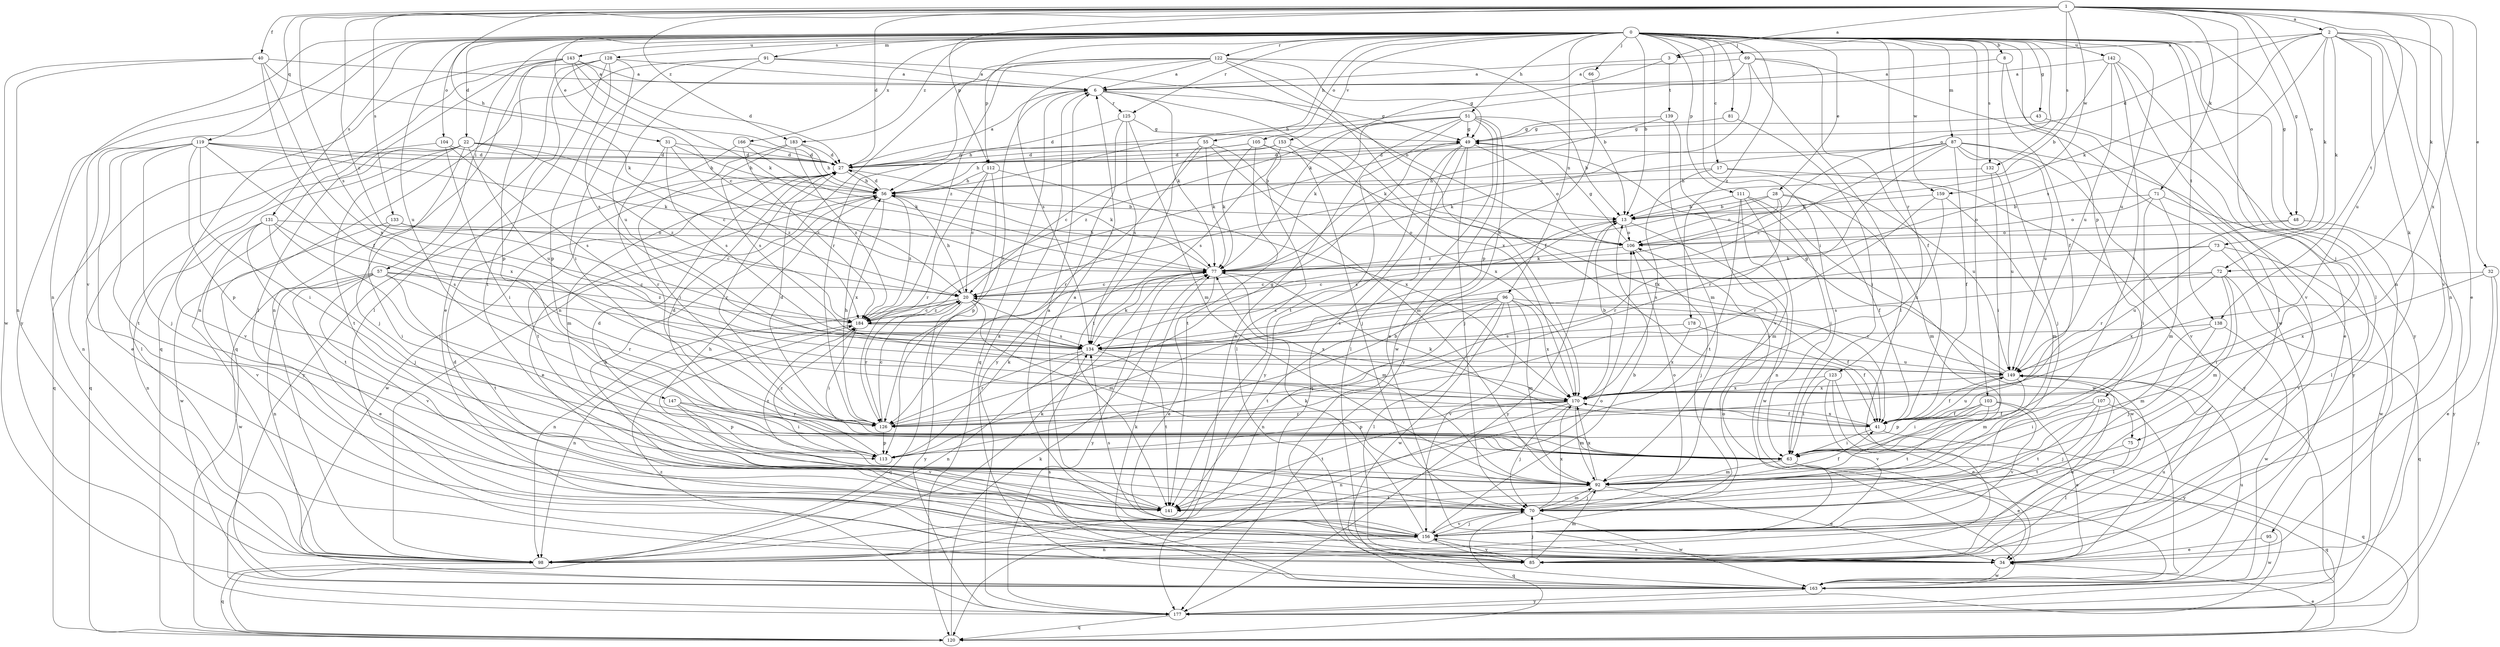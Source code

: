 strict digraph  {
0;
1;
2;
3;
6;
8;
13;
17;
20;
22;
27;
28;
31;
32;
34;
40;
41;
43;
48;
49;
51;
55;
56;
57;
63;
66;
69;
70;
71;
72;
73;
75;
77;
81;
85;
87;
91;
92;
95;
96;
98;
103;
104;
105;
106;
107;
111;
112;
113;
119;
120;
122;
123;
125;
126;
128;
131;
132;
133;
134;
138;
139;
141;
142;
143;
147;
149;
153;
156;
159;
163;
166;
170;
177;
178;
183;
184;
0 -> 8  [label=b];
0 -> 13  [label=b];
0 -> 17  [label=c];
0 -> 22  [label=d];
0 -> 28  [label=e];
0 -> 31  [label=e];
0 -> 43  [label=g];
0 -> 48  [label=g];
0 -> 51  [label=h];
0 -> 55  [label=h];
0 -> 57  [label=i];
0 -> 63  [label=i];
0 -> 66  [label=j];
0 -> 69  [label=j];
0 -> 81  [label=l];
0 -> 85  [label=l];
0 -> 87  [label=m];
0 -> 91  [label=m];
0 -> 95  [label=n];
0 -> 96  [label=n];
0 -> 98  [label=n];
0 -> 103  [label=o];
0 -> 104  [label=o];
0 -> 105  [label=o];
0 -> 106  [label=o];
0 -> 107  [label=p];
0 -> 111  [label=p];
0 -> 112  [label=p];
0 -> 122  [label=r];
0 -> 123  [label=r];
0 -> 125  [label=r];
0 -> 128  [label=s];
0 -> 131  [label=s];
0 -> 132  [label=s];
0 -> 138  [label=t];
0 -> 142  [label=u];
0 -> 143  [label=u];
0 -> 147  [label=u];
0 -> 149  [label=u];
0 -> 153  [label=v];
0 -> 156  [label=v];
0 -> 159  [label=w];
0 -> 166  [label=x];
0 -> 177  [label=y];
0 -> 178  [label=z];
0 -> 183  [label=z];
1 -> 2  [label=a];
1 -> 3  [label=a];
1 -> 27  [label=d];
1 -> 32  [label=e];
1 -> 40  [label=f];
1 -> 48  [label=g];
1 -> 56  [label=h];
1 -> 70  [label=j];
1 -> 71  [label=k];
1 -> 72  [label=k];
1 -> 106  [label=o];
1 -> 112  [label=p];
1 -> 119  [label=q];
1 -> 132  [label=s];
1 -> 133  [label=s];
1 -> 134  [label=s];
1 -> 138  [label=t];
1 -> 159  [label=w];
1 -> 170  [label=x];
1 -> 183  [label=z];
1 -> 184  [label=z];
2 -> 3  [label=a];
2 -> 27  [label=d];
2 -> 34  [label=e];
2 -> 72  [label=k];
2 -> 73  [label=k];
2 -> 75  [label=k];
2 -> 77  [label=k];
2 -> 98  [label=n];
2 -> 134  [label=s];
2 -> 149  [label=u];
2 -> 156  [label=v];
3 -> 6  [label=a];
3 -> 77  [label=k];
3 -> 139  [label=t];
6 -> 49  [label=g];
6 -> 77  [label=k];
6 -> 120  [label=q];
6 -> 125  [label=r];
6 -> 126  [label=r];
6 -> 170  [label=x];
8 -> 6  [label=a];
8 -> 41  [label=f];
8 -> 85  [label=l];
13 -> 106  [label=o];
13 -> 134  [label=s];
13 -> 163  [label=w];
13 -> 177  [label=y];
17 -> 56  [label=h];
17 -> 149  [label=u];
17 -> 170  [label=x];
17 -> 177  [label=y];
20 -> 56  [label=h];
20 -> 92  [label=m];
20 -> 98  [label=n];
20 -> 120  [label=q];
20 -> 126  [label=r];
20 -> 170  [label=x];
20 -> 177  [label=y];
20 -> 184  [label=z];
22 -> 20  [label=c];
22 -> 27  [label=d];
22 -> 70  [label=j];
22 -> 85  [label=l];
22 -> 120  [label=q];
22 -> 141  [label=t];
22 -> 149  [label=u];
22 -> 156  [label=v];
22 -> 184  [label=z];
27 -> 6  [label=a];
27 -> 56  [label=h];
27 -> 77  [label=k];
27 -> 92  [label=m];
27 -> 126  [label=r];
27 -> 141  [label=t];
28 -> 13  [label=b];
28 -> 41  [label=f];
28 -> 92  [label=m];
28 -> 106  [label=o];
28 -> 126  [label=r];
28 -> 184  [label=z];
31 -> 27  [label=d];
31 -> 56  [label=h];
31 -> 126  [label=r];
31 -> 134  [label=s];
31 -> 184  [label=z];
32 -> 20  [label=c];
32 -> 34  [label=e];
32 -> 170  [label=x];
32 -> 177  [label=y];
34 -> 27  [label=d];
34 -> 149  [label=u];
34 -> 163  [label=w];
40 -> 6  [label=a];
40 -> 41  [label=f];
40 -> 77  [label=k];
40 -> 98  [label=n];
40 -> 163  [label=w];
40 -> 170  [label=x];
41 -> 63  [label=i];
41 -> 77  [label=k];
41 -> 120  [label=q];
41 -> 149  [label=u];
41 -> 170  [label=x];
43 -> 34  [label=e];
43 -> 49  [label=g];
48 -> 106  [label=o];
48 -> 126  [label=r];
48 -> 177  [label=y];
49 -> 27  [label=d];
49 -> 70  [label=j];
49 -> 85  [label=l];
49 -> 106  [label=o];
49 -> 120  [label=q];
49 -> 177  [label=y];
49 -> 184  [label=z];
51 -> 13  [label=b];
51 -> 34  [label=e];
51 -> 49  [label=g];
51 -> 56  [label=h];
51 -> 77  [label=k];
51 -> 98  [label=n];
51 -> 141  [label=t];
51 -> 163  [label=w];
51 -> 177  [label=y];
51 -> 184  [label=z];
55 -> 13  [label=b];
55 -> 27  [label=d];
55 -> 77  [label=k];
55 -> 92  [label=m];
55 -> 126  [label=r];
55 -> 141  [label=t];
56 -> 13  [label=b];
56 -> 27  [label=d];
56 -> 34  [label=e];
56 -> 163  [label=w];
56 -> 170  [label=x];
56 -> 184  [label=z];
57 -> 20  [label=c];
57 -> 34  [label=e];
57 -> 98  [label=n];
57 -> 126  [label=r];
57 -> 141  [label=t];
57 -> 156  [label=v];
57 -> 163  [label=w];
57 -> 184  [label=z];
63 -> 34  [label=e];
63 -> 92  [label=m];
63 -> 120  [label=q];
66 -> 113  [label=p];
69 -> 6  [label=a];
69 -> 20  [label=c];
69 -> 41  [label=f];
69 -> 56  [label=h];
69 -> 85  [label=l];
69 -> 163  [label=w];
70 -> 56  [label=h];
70 -> 92  [label=m];
70 -> 106  [label=o];
70 -> 120  [label=q];
70 -> 156  [label=v];
70 -> 163  [label=w];
70 -> 170  [label=x];
71 -> 13  [label=b];
71 -> 63  [label=i];
71 -> 85  [label=l];
71 -> 92  [label=m];
71 -> 106  [label=o];
72 -> 20  [label=c];
72 -> 63  [label=i];
72 -> 92  [label=m];
72 -> 120  [label=q];
72 -> 134  [label=s];
72 -> 170  [label=x];
73 -> 77  [label=k];
73 -> 134  [label=s];
73 -> 149  [label=u];
73 -> 156  [label=v];
73 -> 163  [label=w];
75 -> 85  [label=l];
75 -> 141  [label=t];
77 -> 20  [label=c];
77 -> 34  [label=e];
77 -> 56  [label=h];
77 -> 92  [label=m];
77 -> 177  [label=y];
81 -> 49  [label=g];
81 -> 63  [label=i];
85 -> 70  [label=j];
85 -> 92  [label=m];
85 -> 149  [label=u];
85 -> 156  [label=v];
87 -> 27  [label=d];
87 -> 41  [label=f];
87 -> 70  [label=j];
87 -> 77  [label=k];
87 -> 126  [label=r];
87 -> 149  [label=u];
87 -> 156  [label=v];
87 -> 177  [label=y];
87 -> 184  [label=z];
91 -> 6  [label=a];
91 -> 106  [label=o];
91 -> 120  [label=q];
91 -> 134  [label=s];
91 -> 149  [label=u];
92 -> 27  [label=d];
92 -> 34  [label=e];
92 -> 41  [label=f];
92 -> 70  [label=j];
92 -> 141  [label=t];
92 -> 170  [label=x];
92 -> 184  [label=z];
95 -> 34  [label=e];
95 -> 163  [label=w];
96 -> 41  [label=f];
96 -> 85  [label=l];
96 -> 92  [label=m];
96 -> 98  [label=n];
96 -> 134  [label=s];
96 -> 141  [label=t];
96 -> 156  [label=v];
96 -> 163  [label=w];
96 -> 170  [label=x];
96 -> 184  [label=z];
98 -> 77  [label=k];
98 -> 106  [label=o];
98 -> 120  [label=q];
103 -> 34  [label=e];
103 -> 41  [label=f];
103 -> 63  [label=i];
103 -> 113  [label=p];
103 -> 141  [label=t];
103 -> 156  [label=v];
104 -> 27  [label=d];
104 -> 63  [label=i];
104 -> 120  [label=q];
104 -> 134  [label=s];
105 -> 27  [label=d];
105 -> 41  [label=f];
105 -> 56  [label=h];
105 -> 77  [label=k];
105 -> 85  [label=l];
105 -> 141  [label=t];
106 -> 49  [label=g];
106 -> 70  [label=j];
106 -> 77  [label=k];
107 -> 41  [label=f];
107 -> 63  [label=i];
107 -> 70  [label=j];
107 -> 141  [label=t];
107 -> 75  [label=w];
111 -> 13  [label=b];
111 -> 63  [label=i];
111 -> 92  [label=m];
111 -> 98  [label=n];
111 -> 141  [label=t];
111 -> 163  [label=w];
112 -> 20  [label=c];
112 -> 56  [label=h];
112 -> 113  [label=p];
112 -> 126  [label=r];
112 -> 170  [label=x];
113 -> 13  [label=b];
113 -> 27  [label=d];
113 -> 77  [label=k];
113 -> 184  [label=z];
119 -> 27  [label=d];
119 -> 34  [label=e];
119 -> 56  [label=h];
119 -> 63  [label=i];
119 -> 70  [label=j];
119 -> 77  [label=k];
119 -> 98  [label=n];
119 -> 113  [label=p];
119 -> 141  [label=t];
119 -> 170  [label=x];
120 -> 34  [label=e];
120 -> 77  [label=k];
122 -> 6  [label=a];
122 -> 13  [label=b];
122 -> 41  [label=f];
122 -> 49  [label=g];
122 -> 98  [label=n];
122 -> 126  [label=r];
122 -> 134  [label=s];
122 -> 170  [label=x];
122 -> 184  [label=z];
123 -> 34  [label=e];
123 -> 63  [label=i];
123 -> 156  [label=v];
123 -> 170  [label=x];
123 -> 177  [label=y];
125 -> 27  [label=d];
125 -> 49  [label=g];
125 -> 92  [label=m];
125 -> 134  [label=s];
125 -> 177  [label=y];
126 -> 20  [label=c];
126 -> 27  [label=d];
126 -> 49  [label=g];
126 -> 56  [label=h];
126 -> 113  [label=p];
128 -> 6  [label=a];
128 -> 34  [label=e];
128 -> 63  [label=i];
128 -> 85  [label=l];
128 -> 98  [label=n];
128 -> 113  [label=p];
128 -> 141  [label=t];
131 -> 63  [label=i];
131 -> 70  [label=j];
131 -> 98  [label=n];
131 -> 106  [label=o];
131 -> 134  [label=s];
131 -> 141  [label=t];
131 -> 156  [label=v];
132 -> 56  [label=h];
132 -> 63  [label=i];
132 -> 149  [label=u];
133 -> 20  [label=c];
133 -> 63  [label=i];
133 -> 106  [label=o];
133 -> 163  [label=w];
134 -> 77  [label=k];
134 -> 98  [label=n];
134 -> 126  [label=r];
134 -> 141  [label=t];
134 -> 149  [label=u];
138 -> 70  [label=j];
138 -> 92  [label=m];
138 -> 134  [label=s];
138 -> 163  [label=w];
139 -> 49  [label=g];
139 -> 77  [label=k];
139 -> 92  [label=m];
139 -> 156  [label=v];
141 -> 6  [label=a];
142 -> 6  [label=a];
142 -> 13  [label=b];
142 -> 63  [label=i];
142 -> 149  [label=u];
142 -> 156  [label=v];
142 -> 177  [label=y];
143 -> 6  [label=a];
143 -> 20  [label=c];
143 -> 27  [label=d];
143 -> 77  [label=k];
143 -> 85  [label=l];
143 -> 98  [label=n];
143 -> 113  [label=p];
143 -> 120  [label=q];
147 -> 63  [label=i];
147 -> 113  [label=p];
147 -> 126  [label=r];
147 -> 156  [label=v];
149 -> 20  [label=c];
149 -> 41  [label=f];
149 -> 49  [label=g];
149 -> 85  [label=l];
149 -> 92  [label=m];
149 -> 170  [label=x];
153 -> 20  [label=c];
153 -> 27  [label=d];
153 -> 70  [label=j];
153 -> 134  [label=s];
153 -> 170  [label=x];
156 -> 6  [label=a];
156 -> 13  [label=b];
156 -> 34  [label=e];
156 -> 56  [label=h];
156 -> 70  [label=j];
156 -> 77  [label=k];
156 -> 85  [label=l];
156 -> 98  [label=n];
156 -> 134  [label=s];
159 -> 13  [label=b];
159 -> 92  [label=m];
159 -> 126  [label=r];
159 -> 170  [label=x];
163 -> 6  [label=a];
163 -> 77  [label=k];
163 -> 106  [label=o];
163 -> 134  [label=s];
163 -> 149  [label=u];
163 -> 177  [label=y];
166 -> 27  [label=d];
166 -> 77  [label=k];
166 -> 177  [label=y];
166 -> 184  [label=z];
170 -> 13  [label=b];
170 -> 41  [label=f];
170 -> 70  [label=j];
170 -> 92  [label=m];
170 -> 98  [label=n];
170 -> 113  [label=p];
170 -> 126  [label=r];
170 -> 141  [label=t];
177 -> 120  [label=q];
177 -> 184  [label=z];
178 -> 41  [label=f];
178 -> 134  [label=s];
178 -> 170  [label=x];
183 -> 27  [label=d];
183 -> 56  [label=h];
183 -> 63  [label=i];
183 -> 134  [label=s];
183 -> 184  [label=z];
184 -> 20  [label=c];
184 -> 63  [label=i];
184 -> 98  [label=n];
184 -> 134  [label=s];
}
